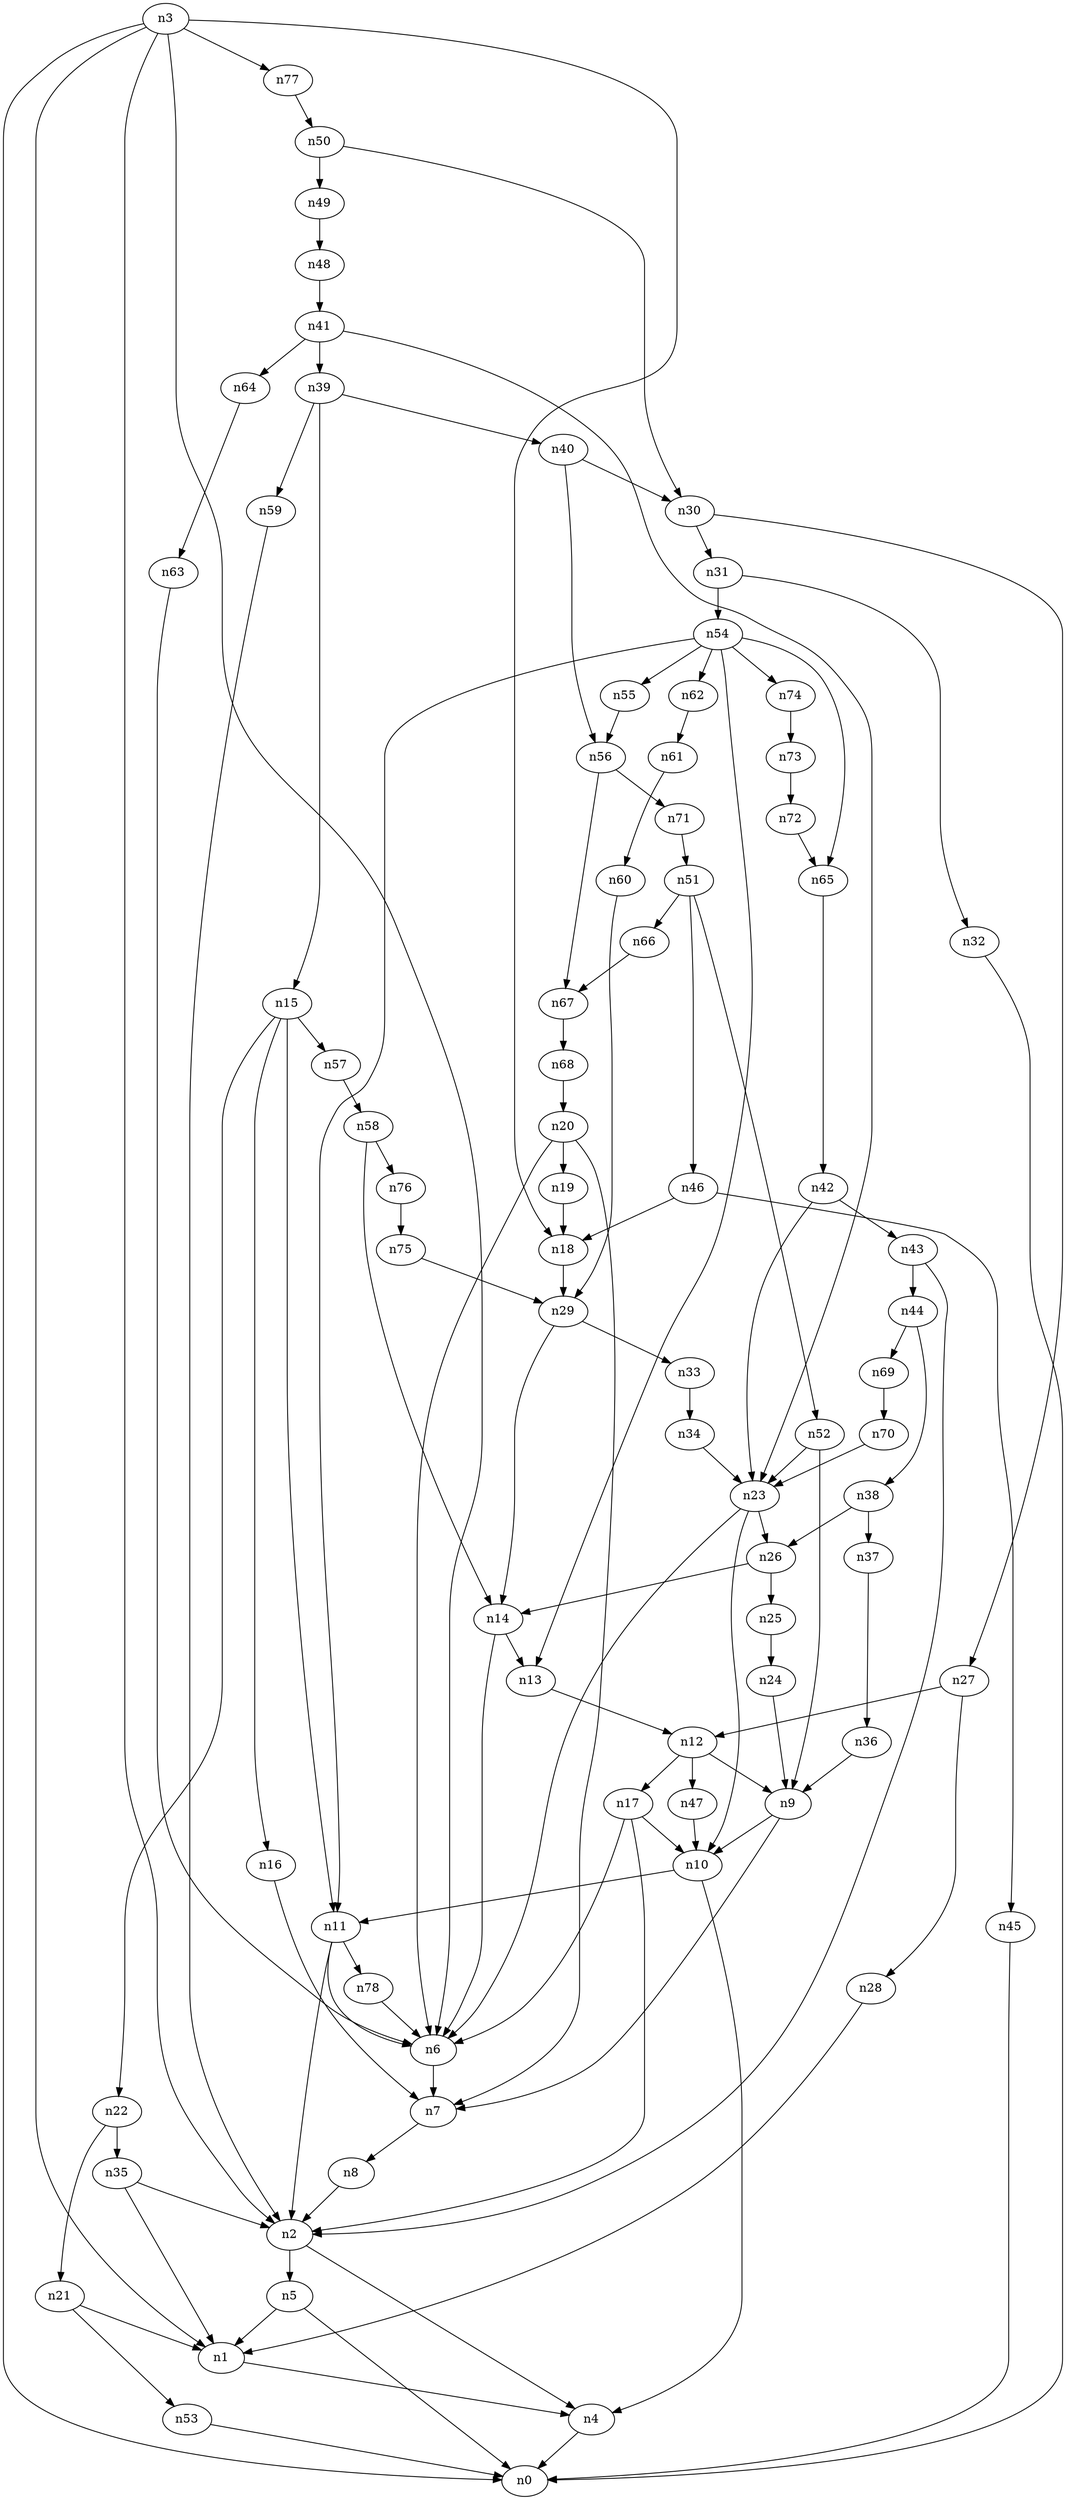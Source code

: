 digraph G {
	n1 -> n4	 [_graphml_id=e4];
	n2 -> n4	 [_graphml_id=e7];
	n2 -> n5	 [_graphml_id=e8];
	n3 -> n0	 [_graphml_id=e0];
	n3 -> n1	 [_graphml_id=e3];
	n3 -> n2	 [_graphml_id=e6];
	n3 -> n6	 [_graphml_id=e9];
	n3 -> n18	 [_graphml_id=e28];
	n3 -> n77	 [_graphml_id=e125];
	n4 -> n0	 [_graphml_id=e1];
	n5 -> n0	 [_graphml_id=e2];
	n5 -> n1	 [_graphml_id=e5];
	n6 -> n7	 [_graphml_id=e10];
	n7 -> n8	 [_graphml_id=e11];
	n8 -> n2	 [_graphml_id=e12];
	n9 -> n7	 [_graphml_id=e13];
	n9 -> n10	 [_graphml_id=e14];
	n10 -> n4	 [_graphml_id=e15];
	n10 -> n11	 [_graphml_id=e16];
	n11 -> n2	 [_graphml_id=e37];
	n11 -> n6	 [_graphml_id=e17];
	n11 -> n78	 [_graphml_id=e128];
	n12 -> n9	 [_graphml_id=e18];
	n12 -> n17	 [_graphml_id=e27];
	n12 -> n47	 [_graphml_id=e75];
	n13 -> n12	 [_graphml_id=e19];
	n14 -> n6	 [_graphml_id=e21];
	n14 -> n13	 [_graphml_id=e20];
	n15 -> n11	 [_graphml_id=e22];
	n15 -> n16	 [_graphml_id=e23];
	n15 -> n22	 [_graphml_id=e34];
	n15 -> n57	 [_graphml_id=e92];
	n16 -> n7	 [_graphml_id=e24];
	n17 -> n2	 [_graphml_id=e25];
	n17 -> n6	 [_graphml_id=e26];
	n17 -> n10	 [_graphml_id=e67];
	n18 -> n29	 [_graphml_id=e46];
	n19 -> n18	 [_graphml_id=e29];
	n20 -> n6	 [_graphml_id=e31];
	n20 -> n7	 [_graphml_id=e47];
	n20 -> n19	 [_graphml_id=e30];
	n21 -> n1	 [_graphml_id=e32];
	n21 -> n53	 [_graphml_id=e86];
	n22 -> n21	 [_graphml_id=e33];
	n22 -> n35	 [_graphml_id=e56];
	n23 -> n6	 [_graphml_id=e35];
	n23 -> n10	 [_graphml_id=e36];
	n23 -> n26	 [_graphml_id=e57];
	n24 -> n9	 [_graphml_id=e38];
	n25 -> n24	 [_graphml_id=e39];
	n26 -> n14	 [_graphml_id=e41];
	n26 -> n25	 [_graphml_id=e40];
	n27 -> n12	 [_graphml_id=e42];
	n27 -> n28	 [_graphml_id=e43];
	n28 -> n1	 [_graphml_id=e44];
	n29 -> n14	 [_graphml_id=e45];
	n29 -> n33	 [_graphml_id=e52];
	n30 -> n27	 [_graphml_id=e48];
	n30 -> n31	 [_graphml_id=e49];
	n31 -> n32	 [_graphml_id=e50];
	n31 -> n54	 [_graphml_id=e97];
	n32 -> n0	 [_graphml_id=e51];
	n33 -> n34	 [_graphml_id=e53];
	n34 -> n23	 [_graphml_id=e54];
	n35 -> n1	 [_graphml_id=e55];
	n35 -> n2	 [_graphml_id=e77];
	n36 -> n9	 [_graphml_id=e58];
	n37 -> n36	 [_graphml_id=e59];
	n38 -> n26	 [_graphml_id=e61];
	n38 -> n37	 [_graphml_id=e60];
	n39 -> n15	 [_graphml_id=e62];
	n39 -> n40	 [_graphml_id=e63];
	n39 -> n59	 [_graphml_id=e96];
	n40 -> n30	 [_graphml_id=e64];
	n40 -> n56	 [_graphml_id=e91];
	n41 -> n23	 [_graphml_id=e66];
	n41 -> n39	 [_graphml_id=e65];
	n41 -> n64	 [_graphml_id=e104];
	n42 -> n23	 [_graphml_id=e68];
	n42 -> n43	 [_graphml_id=e69];
	n43 -> n2	 [_graphml_id=e117];
	n43 -> n44	 [_graphml_id=e70];
	n44 -> n38	 [_graphml_id=e71];
	n44 -> n69	 [_graphml_id=e112];
	n45 -> n0	 [_graphml_id=e72];
	n46 -> n18	 [_graphml_id=e74];
	n46 -> n45	 [_graphml_id=e73];
	n47 -> n10	 [_graphml_id=e76];
	n48 -> n41	 [_graphml_id=e78];
	n49 -> n48	 [_graphml_id=e79];
	n50 -> n30	 [_graphml_id=e81];
	n50 -> n49	 [_graphml_id=e80];
	n51 -> n46	 [_graphml_id=e82];
	n51 -> n52	 [_graphml_id=e83];
	n51 -> n66	 [_graphml_id=e108];
	n52 -> n9	 [_graphml_id=e84];
	n52 -> n23	 [_graphml_id=e87];
	n53 -> n0	 [_graphml_id=e85];
	n54 -> n11	 [_graphml_id=e107];
	n54 -> n13	 [_graphml_id=e88];
	n54 -> n55	 [_graphml_id=e89];
	n54 -> n62	 [_graphml_id=e101];
	n54 -> n65	 [_graphml_id=e106];
	n54 -> n74	 [_graphml_id=e121];
	n55 -> n56	 [_graphml_id=e90];
	n56 -> n67	 [_graphml_id=e127];
	n56 -> n71	 [_graphml_id=e116];
	n57 -> n58	 [_graphml_id=e93];
	n58 -> n14	 [_graphml_id=e94];
	n58 -> n76	 [_graphml_id=e124];
	n59 -> n2	 [_graphml_id=e95];
	n60 -> n29	 [_graphml_id=e98];
	n61 -> n60	 [_graphml_id=e99];
	n62 -> n61	 [_graphml_id=e100];
	n63 -> n6	 [_graphml_id=e102];
	n64 -> n63	 [_graphml_id=e103];
	n65 -> n42	 [_graphml_id=e105];
	n66 -> n67	 [_graphml_id=e109];
	n67 -> n68	 [_graphml_id=e110];
	n68 -> n20	 [_graphml_id=e111];
	n69 -> n70	 [_graphml_id=e113];
	n70 -> n23	 [_graphml_id=e114];
	n71 -> n51	 [_graphml_id=e115];
	n72 -> n65	 [_graphml_id=e118];
	n73 -> n72	 [_graphml_id=e119];
	n74 -> n73	 [_graphml_id=e120];
	n75 -> n29	 [_graphml_id=e122];
	n76 -> n75	 [_graphml_id=e123];
	n77 -> n50	 [_graphml_id=e126];
	n78 -> n6	 [_graphml_id=e129];
}

